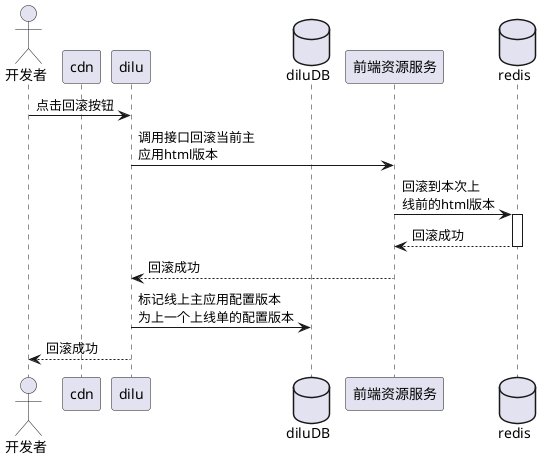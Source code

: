 @startuml 微前端加载时序
!pragma teoz true

' actor 用户 as browser
actor 开发者 as depBrowser
participant cdn
participant dilu
database diluDB
participant 前端资源服务
database redis

depBrowser -> dilu: 点击回滚按钮
dilu -> 前端资源服务: 调用接口回滚当前主\n应用html版本
前端资源服务 -> redis: 回滚到本次上\n线前的html版本
activate redis
redis --> 前端资源服务: 回滚成功
deactivate redis
前端资源服务 --> dilu: 回滚成功
dilu -> diluDB: 标记线上主应用配置版本\n为上一个上线单的配置版本
dilu --> depBrowser: 回滚成功


' browser -> 前端资源服务: 请求主应用html
' activate 前端资源服务
' 前端资源服务 -> redis: 根据host+prefix获取对应\nhtml资源、自应用资源信息
' activate redis
' redis --> 前端资源服务: 返回对应html资源、mget资源信息
' deactivate redis
' group #LightGreen 依赖注入过程
'   前端资源服务 -> 前端资源服务: 以script标签形式把子应用资源\n内容注入依赖信息到html
' end
' 前端资源服务 --> browser: 返回对应的主应用html资源

' deactivate 前端资源服务

@enduml